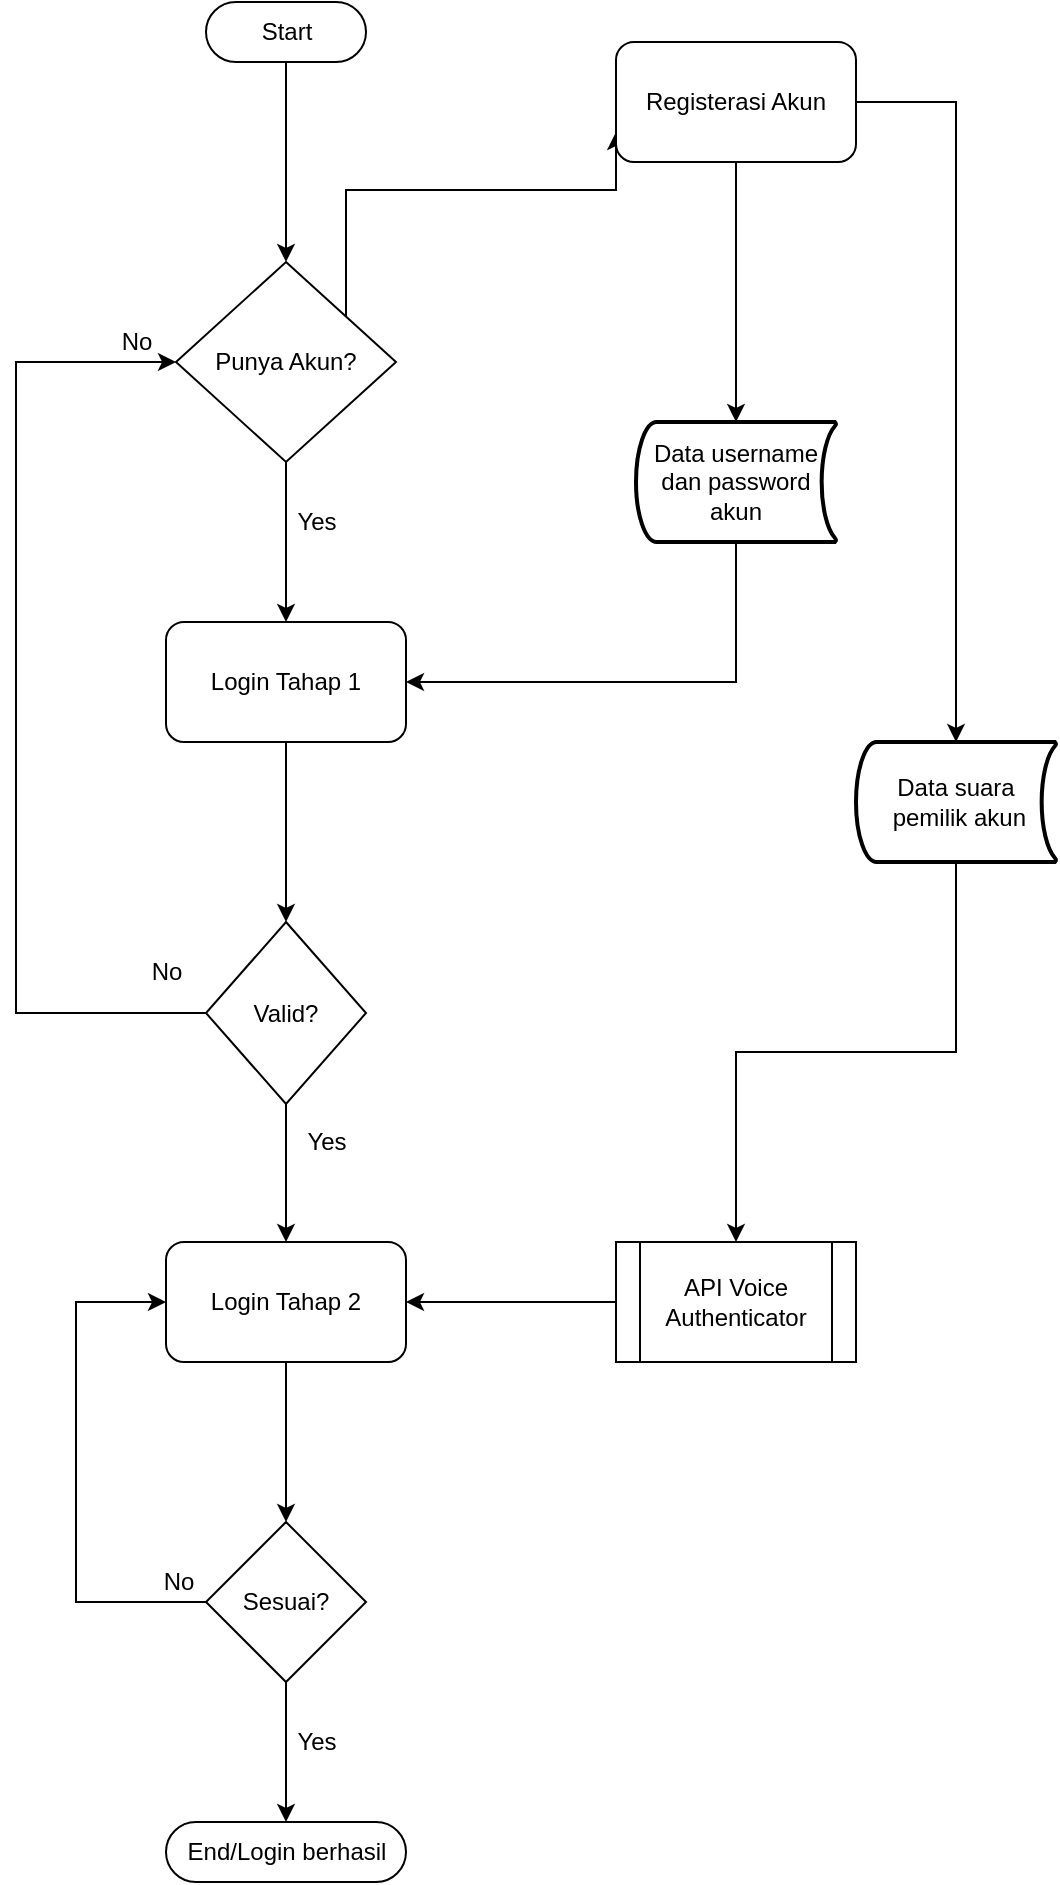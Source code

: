 <mxfile version="13.7.5" type="github">
  <diagram id="Ma68vpTk7sBy4XZ9rhYe" name="Page-1">
    <mxGraphModel dx="1422" dy="745" grid="1" gridSize="10" guides="1" tooltips="1" connect="1" arrows="1" fold="1" page="1" pageScale="1" pageWidth="827" pageHeight="1169" math="0" shadow="0">
      <root>
        <mxCell id="0" />
        <mxCell id="1" parent="0" />
        <mxCell id="b9rMEW8vJqsMmyq--6ru-4" style="edgeStyle=orthogonalEdgeStyle;rounded=0;orthogonalLoop=1;jettySize=auto;html=1;entryX=0.5;entryY=0;entryDx=0;entryDy=0;" parent="1" source="b9rMEW8vJqsMmyq--6ru-1" target="b9rMEW8vJqsMmyq--6ru-7" edge="1">
          <mxGeometry relative="1" as="geometry">
            <mxPoint x="190" y="219" as="targetPoint" />
          </mxGeometry>
        </mxCell>
        <mxCell id="b9rMEW8vJqsMmyq--6ru-1" value="Start" style="html=1;dashed=0;whitespace=wrap;shape=mxgraph.dfd.start" parent="1" vertex="1">
          <mxGeometry x="215" y="110" width="80" height="30" as="geometry" />
        </mxCell>
        <mxCell id="b9rMEW8vJqsMmyq--6ru-10" style="edgeStyle=orthogonalEdgeStyle;rounded=0;orthogonalLoop=1;jettySize=auto;html=1;entryX=0;entryY=0.75;entryDx=0;entryDy=0;" parent="1" source="b9rMEW8vJqsMmyq--6ru-7" target="b9rMEW8vJqsMmyq--6ru-9" edge="1">
          <mxGeometry relative="1" as="geometry">
            <Array as="points">
              <mxPoint x="285" y="204" />
            </Array>
          </mxGeometry>
        </mxCell>
        <mxCell id="b9rMEW8vJqsMmyq--6ru-12" style="edgeStyle=orthogonalEdgeStyle;rounded=0;orthogonalLoop=1;jettySize=auto;html=1;entryX=0.5;entryY=0;entryDx=0;entryDy=0;" parent="1" source="b9rMEW8vJqsMmyq--6ru-7" target="b9rMEW8vJqsMmyq--6ru-11" edge="1">
          <mxGeometry relative="1" as="geometry" />
        </mxCell>
        <mxCell id="b9rMEW8vJqsMmyq--6ru-7" value="Punya Akun?" style="rhombus;whiteSpace=wrap;html=1;" parent="1" vertex="1">
          <mxGeometry x="200" y="240" width="110" height="100" as="geometry" />
        </mxCell>
        <mxCell id="b9rMEW8vJqsMmyq--6ru-16" style="edgeStyle=orthogonalEdgeStyle;rounded=0;orthogonalLoop=1;jettySize=auto;html=1;entryX=0.5;entryY=0;entryDx=0;entryDy=0;entryPerimeter=0;" parent="1" source="b9rMEW8vJqsMmyq--6ru-9" target="b9rMEW8vJqsMmyq--6ru-15" edge="1">
          <mxGeometry relative="1" as="geometry" />
        </mxCell>
        <mxCell id="XhYgFZuNZCempVCC6TW1-8" style="edgeStyle=orthogonalEdgeStyle;rounded=0;orthogonalLoop=1;jettySize=auto;html=1;entryX=0.5;entryY=0;entryDx=0;entryDy=0;entryPerimeter=0;" parent="1" source="b9rMEW8vJqsMmyq--6ru-9" target="XhYgFZuNZCempVCC6TW1-7" edge="1">
          <mxGeometry relative="1" as="geometry">
            <Array as="points">
              <mxPoint x="590" y="160" />
              <mxPoint x="590" y="480" />
            </Array>
          </mxGeometry>
        </mxCell>
        <mxCell id="b9rMEW8vJqsMmyq--6ru-9" value="Registerasi Akun" style="rounded=1;whiteSpace=wrap;html=1;" parent="1" vertex="1">
          <mxGeometry x="420" y="130" width="120" height="60" as="geometry" />
        </mxCell>
        <mxCell id="XhYgFZuNZCempVCC6TW1-2" style="edgeStyle=orthogonalEdgeStyle;rounded=0;orthogonalLoop=1;jettySize=auto;html=1;entryX=0.5;entryY=0;entryDx=0;entryDy=0;" parent="1" source="b9rMEW8vJqsMmyq--6ru-11" target="XhYgFZuNZCempVCC6TW1-1" edge="1">
          <mxGeometry relative="1" as="geometry" />
        </mxCell>
        <mxCell id="b9rMEW8vJqsMmyq--6ru-11" value="Login Tahap 1" style="rounded=1;whiteSpace=wrap;html=1;" parent="1" vertex="1">
          <mxGeometry x="195" y="420" width="120" height="60" as="geometry" />
        </mxCell>
        <mxCell id="b9rMEW8vJqsMmyq--6ru-18" style="edgeStyle=orthogonalEdgeStyle;rounded=0;orthogonalLoop=1;jettySize=auto;html=1;entryX=1;entryY=0.5;entryDx=0;entryDy=0;exitX=0.5;exitY=1;exitDx=0;exitDy=0;exitPerimeter=0;" parent="1" source="b9rMEW8vJqsMmyq--6ru-15" target="b9rMEW8vJqsMmyq--6ru-11" edge="1">
          <mxGeometry relative="1" as="geometry">
            <Array as="points">
              <mxPoint x="480" y="450" />
            </Array>
          </mxGeometry>
        </mxCell>
        <mxCell id="b9rMEW8vJqsMmyq--6ru-15" value="Data username dan password akun" style="strokeWidth=2;html=1;shape=mxgraph.flowchart.stored_data;whiteSpace=wrap;" parent="1" vertex="1">
          <mxGeometry x="430" y="320" width="100" height="60" as="geometry" />
        </mxCell>
        <mxCell id="XhYgFZuNZCempVCC6TW1-3" style="edgeStyle=orthogonalEdgeStyle;rounded=0;orthogonalLoop=1;jettySize=auto;html=1;entryX=0;entryY=0.5;entryDx=0;entryDy=0;" parent="1" source="XhYgFZuNZCempVCC6TW1-1" target="b9rMEW8vJqsMmyq--6ru-7" edge="1">
          <mxGeometry relative="1" as="geometry">
            <Array as="points">
              <mxPoint x="120" y="616" />
              <mxPoint x="120" y="290" />
            </Array>
          </mxGeometry>
        </mxCell>
        <mxCell id="XhYgFZuNZCempVCC6TW1-4" style="edgeStyle=orthogonalEdgeStyle;rounded=0;orthogonalLoop=1;jettySize=auto;html=1;entryX=0.5;entryY=0;entryDx=0;entryDy=0;" parent="1" source="XhYgFZuNZCempVCC6TW1-1" target="XhYgFZuNZCempVCC6TW1-5" edge="1">
          <mxGeometry relative="1" as="geometry">
            <mxPoint x="700" y="339" as="targetPoint" />
          </mxGeometry>
        </mxCell>
        <mxCell id="XhYgFZuNZCempVCC6TW1-1" value="Valid?" style="rhombus;whiteSpace=wrap;html=1;" parent="1" vertex="1">
          <mxGeometry x="215" y="570" width="80" height="91" as="geometry" />
        </mxCell>
        <mxCell id="XhYgFZuNZCempVCC6TW1-13" style="edgeStyle=orthogonalEdgeStyle;rounded=0;orthogonalLoop=1;jettySize=auto;html=1;entryX=0.5;entryY=0;entryDx=0;entryDy=0;" parent="1" source="XhYgFZuNZCempVCC6TW1-5" target="XhYgFZuNZCempVCC6TW1-12" edge="1">
          <mxGeometry relative="1" as="geometry" />
        </mxCell>
        <mxCell id="XhYgFZuNZCempVCC6TW1-5" value="Login Tahap 2" style="rounded=1;whiteSpace=wrap;html=1;" parent="1" vertex="1">
          <mxGeometry x="195" y="730" width="120" height="60" as="geometry" />
        </mxCell>
        <mxCell id="XhYgFZuNZCempVCC6TW1-18" style="edgeStyle=orthogonalEdgeStyle;rounded=0;orthogonalLoop=1;jettySize=auto;html=1;entryX=0.5;entryY=0;entryDx=0;entryDy=0;" parent="1" source="XhYgFZuNZCempVCC6TW1-7" target="XhYgFZuNZCempVCC6TW1-17" edge="1">
          <mxGeometry relative="1" as="geometry" />
        </mxCell>
        <mxCell id="XhYgFZuNZCempVCC6TW1-7" value="Data suara&lt;br&gt;&amp;nbsp;pemilik akun" style="strokeWidth=2;html=1;shape=mxgraph.flowchart.stored_data;whiteSpace=wrap;" parent="1" vertex="1">
          <mxGeometry x="540" y="480" width="100" height="60" as="geometry" />
        </mxCell>
        <mxCell id="XhYgFZuNZCempVCC6TW1-15" style="edgeStyle=orthogonalEdgeStyle;rounded=0;orthogonalLoop=1;jettySize=auto;html=1;entryX=0.5;entryY=0.5;entryDx=0;entryDy=-15;entryPerimeter=0;" parent="1" source="XhYgFZuNZCempVCC6TW1-12" target="XhYgFZuNZCempVCC6TW1-14" edge="1">
          <mxGeometry relative="1" as="geometry" />
        </mxCell>
        <mxCell id="XhYgFZuNZCempVCC6TW1-16" style="edgeStyle=orthogonalEdgeStyle;rounded=0;orthogonalLoop=1;jettySize=auto;html=1;entryX=0;entryY=0.5;entryDx=0;entryDy=0;" parent="1" source="XhYgFZuNZCempVCC6TW1-12" target="XhYgFZuNZCempVCC6TW1-5" edge="1">
          <mxGeometry relative="1" as="geometry">
            <Array as="points">
              <mxPoint x="150" y="910" />
              <mxPoint x="150" y="760" />
            </Array>
          </mxGeometry>
        </mxCell>
        <mxCell id="XhYgFZuNZCempVCC6TW1-12" value="Sesuai?" style="rhombus;whiteSpace=wrap;html=1;" parent="1" vertex="1">
          <mxGeometry x="215" y="870" width="80" height="80" as="geometry" />
        </mxCell>
        <mxCell id="XhYgFZuNZCempVCC6TW1-14" value="End/Login berhasil" style="html=1;dashed=0;whitespace=wrap;shape=mxgraph.dfd.start" parent="1" vertex="1">
          <mxGeometry x="195" y="1020" width="120" height="30" as="geometry" />
        </mxCell>
        <mxCell id="XhYgFZuNZCempVCC6TW1-19" style="edgeStyle=orthogonalEdgeStyle;rounded=0;orthogonalLoop=1;jettySize=auto;html=1;entryX=1;entryY=0.5;entryDx=0;entryDy=0;" parent="1" source="XhYgFZuNZCempVCC6TW1-17" target="XhYgFZuNZCempVCC6TW1-5" edge="1">
          <mxGeometry relative="1" as="geometry" />
        </mxCell>
        <mxCell id="XhYgFZuNZCempVCC6TW1-17" value="API Voice Authenticator" style="shape=process;whiteSpace=wrap;html=1;backgroundOutline=1;" parent="1" vertex="1">
          <mxGeometry x="420" y="730" width="120" height="60" as="geometry" />
        </mxCell>
        <mxCell id="Huy3whPcldK3oJV2NO3x-2" value="Yes" style="text;html=1;align=center;verticalAlign=middle;resizable=0;points=[];autosize=1;" parent="1" vertex="1">
          <mxGeometry x="255" y="670" width="40" height="20" as="geometry" />
        </mxCell>
        <mxCell id="Huy3whPcldK3oJV2NO3x-3" value="No" style="text;html=1;align=center;verticalAlign=middle;resizable=0;points=[];autosize=1;" parent="1" vertex="1">
          <mxGeometry x="165" y="270" width="30" height="20" as="geometry" />
        </mxCell>
        <mxCell id="Huy3whPcldK3oJV2NO3x-4" value="Yes" style="text;html=1;align=center;verticalAlign=middle;resizable=0;points=[];autosize=1;" parent="1" vertex="1">
          <mxGeometry x="250" y="360" width="40" height="20" as="geometry" />
        </mxCell>
        <mxCell id="Huy3whPcldK3oJV2NO3x-5" value="No" style="text;html=1;align=center;verticalAlign=middle;resizable=0;points=[];autosize=1;" parent="1" vertex="1">
          <mxGeometry x="180" y="585" width="30" height="20" as="geometry" />
        </mxCell>
        <mxCell id="Huy3whPcldK3oJV2NO3x-6" value="Yes" style="text;html=1;align=center;verticalAlign=middle;resizable=0;points=[];autosize=1;" parent="1" vertex="1">
          <mxGeometry x="250" y="970" width="40" height="20" as="geometry" />
        </mxCell>
        <mxCell id="Huy3whPcldK3oJV2NO3x-7" value="No" style="text;html=1;align=center;verticalAlign=middle;resizable=0;points=[];autosize=1;" parent="1" vertex="1">
          <mxGeometry x="186" y="890" width="30" height="20" as="geometry" />
        </mxCell>
      </root>
    </mxGraphModel>
  </diagram>
</mxfile>
